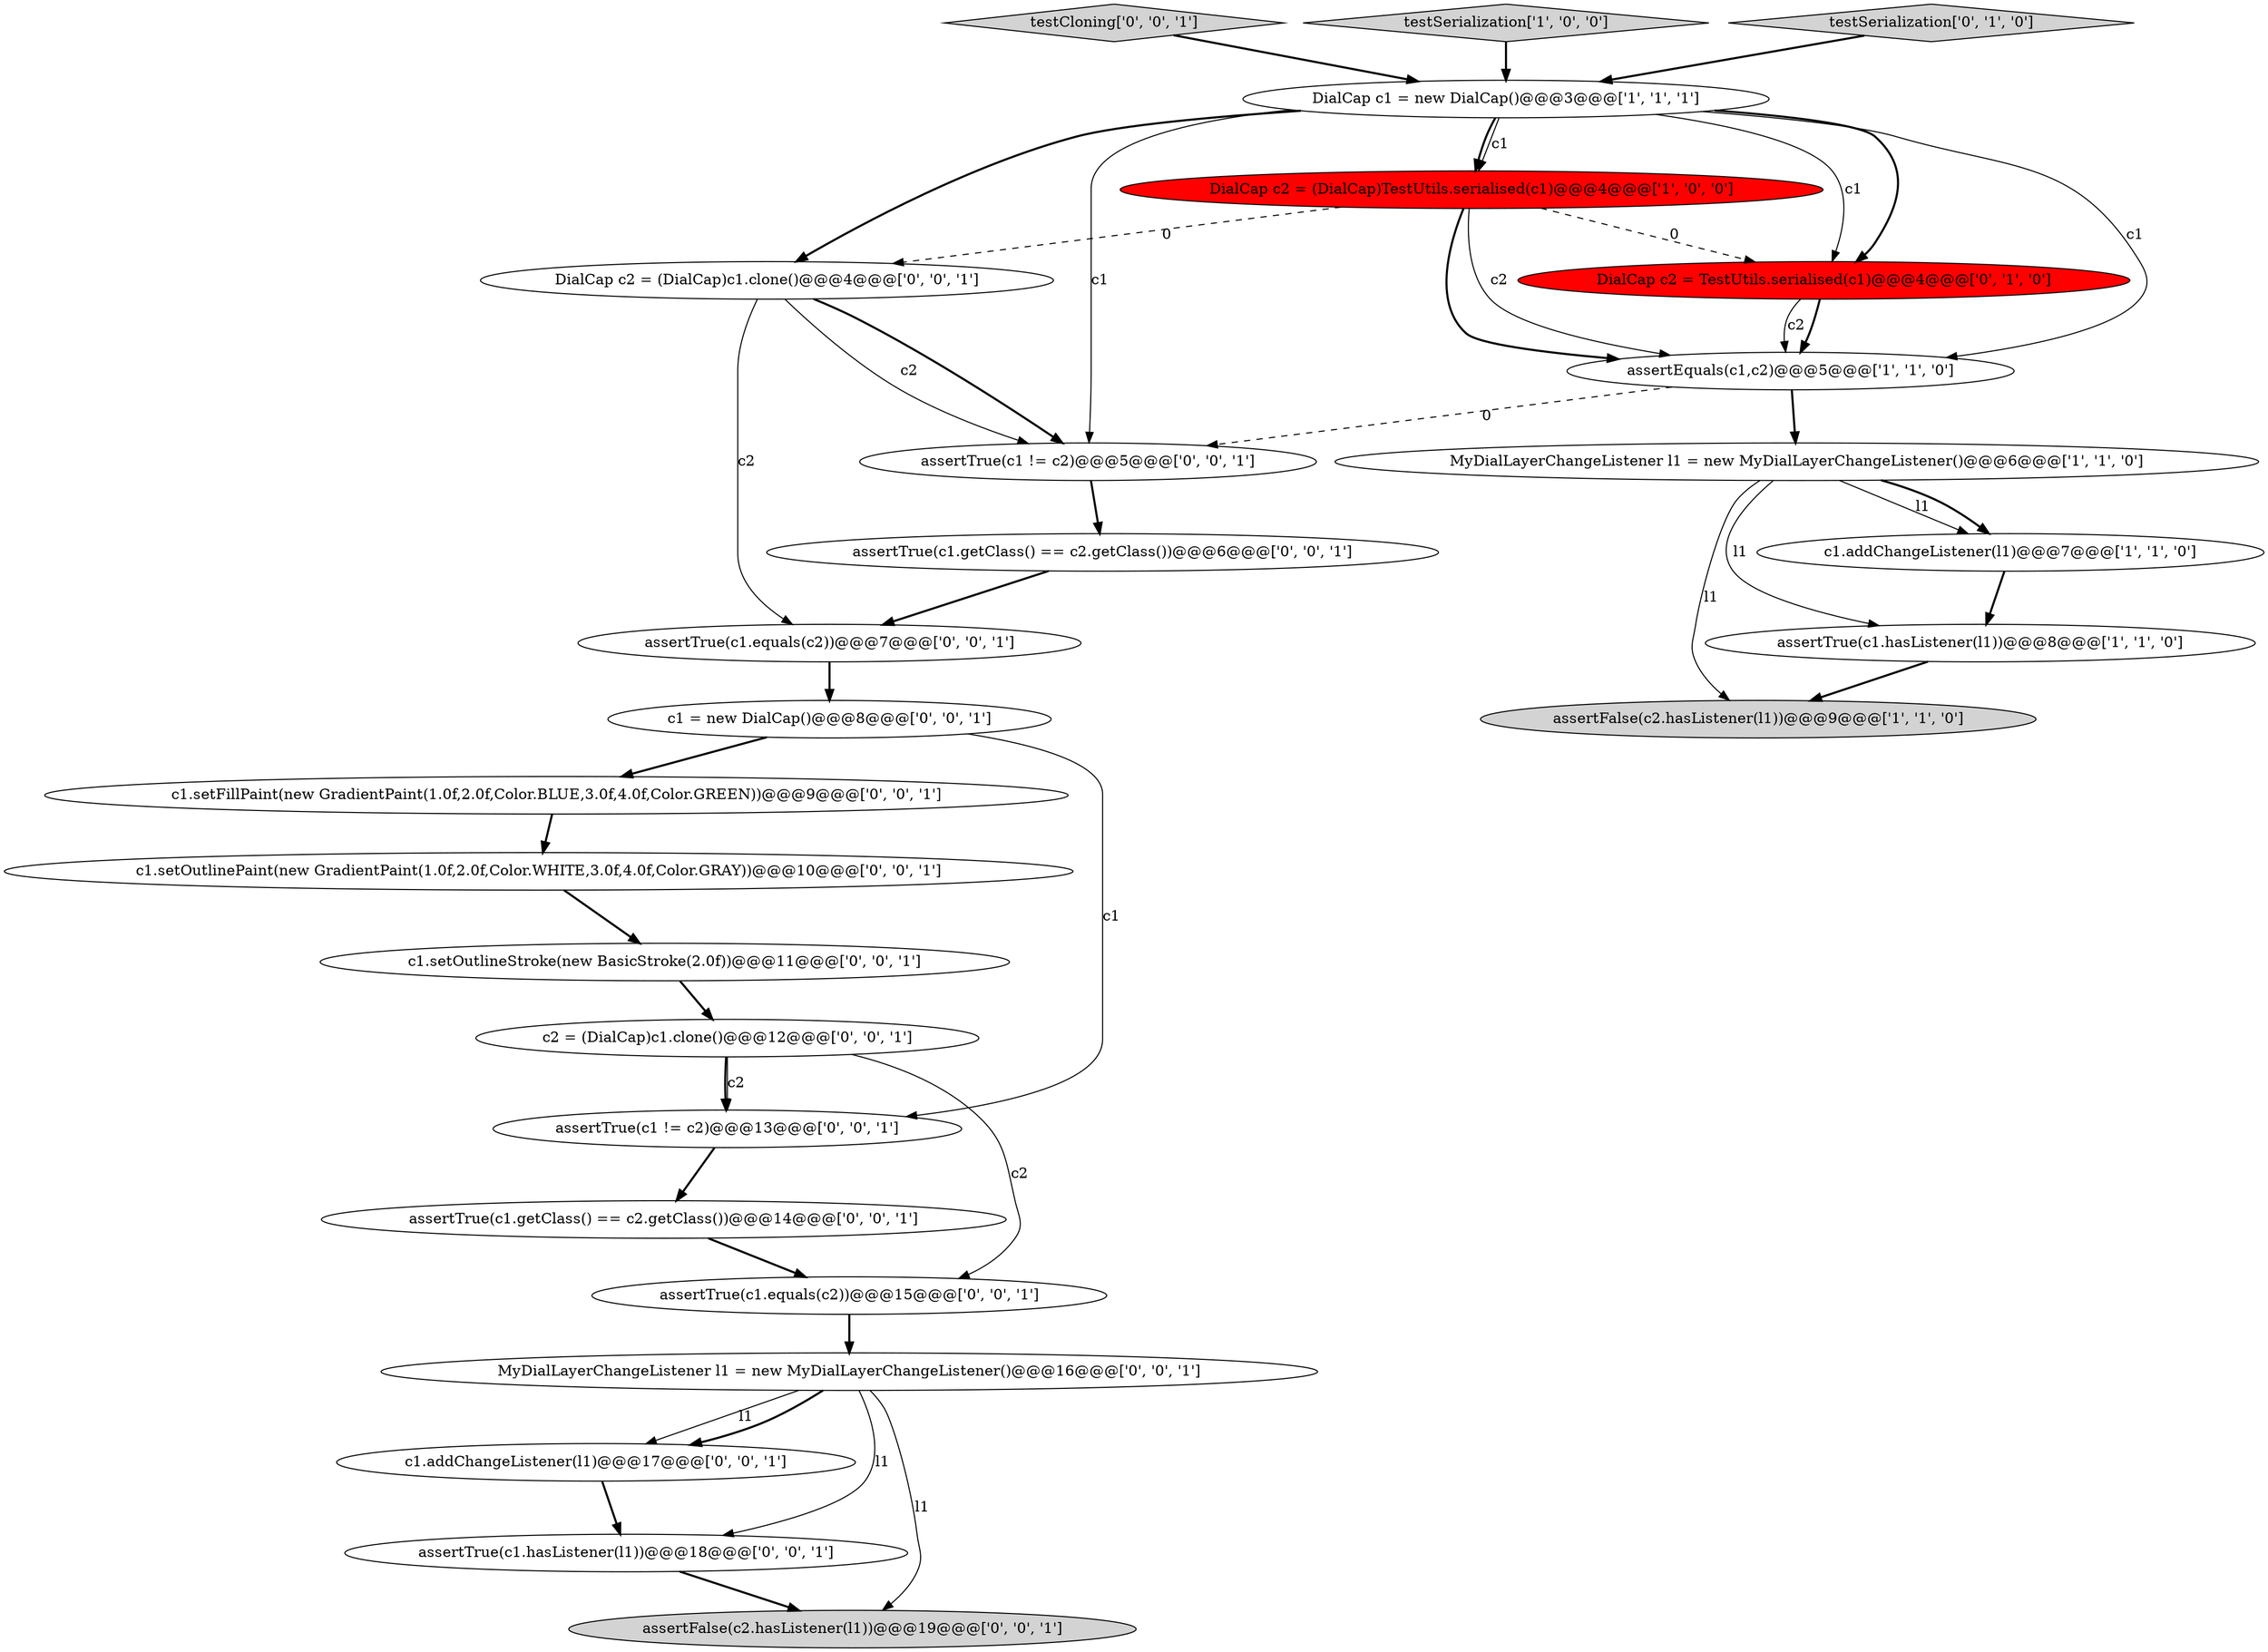digraph {
13 [style = filled, label = "DialCap c2 = (DialCap)c1.clone()@@@4@@@['0', '0', '1']", fillcolor = white, shape = ellipse image = "AAA0AAABBB3BBB"];
9 [style = filled, label = "DialCap c2 = TestUtils.serialised(c1)@@@4@@@['0', '1', '0']", fillcolor = red, shape = ellipse image = "AAA1AAABBB2BBB"];
18 [style = filled, label = "assertTrue(c1.equals(c2))@@@15@@@['0', '0', '1']", fillcolor = white, shape = ellipse image = "AAA0AAABBB3BBB"];
12 [style = filled, label = "c1.addChangeListener(l1)@@@17@@@['0', '0', '1']", fillcolor = white, shape = ellipse image = "AAA0AAABBB3BBB"];
25 [style = filled, label = "assertTrue(c1 != c2)@@@5@@@['0', '0', '1']", fillcolor = white, shape = ellipse image = "AAA0AAABBB3BBB"];
21 [style = filled, label = "assertTrue(c1.getClass() == c2.getClass())@@@14@@@['0', '0', '1']", fillcolor = white, shape = ellipse image = "AAA0AAABBB3BBB"];
24 [style = filled, label = "testCloning['0', '0', '1']", fillcolor = lightgray, shape = diamond image = "AAA0AAABBB3BBB"];
14 [style = filled, label = "c1 = new DialCap()@@@8@@@['0', '0', '1']", fillcolor = white, shape = ellipse image = "AAA0AAABBB3BBB"];
7 [style = filled, label = "assertEquals(c1,c2)@@@5@@@['1', '1', '0']", fillcolor = white, shape = ellipse image = "AAA0AAABBB1BBB"];
20 [style = filled, label = "assertTrue(c1.getClass() == c2.getClass())@@@6@@@['0', '0', '1']", fillcolor = white, shape = ellipse image = "AAA0AAABBB3BBB"];
11 [style = filled, label = "assertFalse(c2.hasListener(l1))@@@19@@@['0', '0', '1']", fillcolor = lightgray, shape = ellipse image = "AAA0AAABBB3BBB"];
3 [style = filled, label = "DialCap c1 = new DialCap()@@@3@@@['1', '1', '1']", fillcolor = white, shape = ellipse image = "AAA0AAABBB1BBB"];
16 [style = filled, label = "assertTrue(c1 != c2)@@@13@@@['0', '0', '1']", fillcolor = white, shape = ellipse image = "AAA0AAABBB3BBB"];
17 [style = filled, label = "c2 = (DialCap)c1.clone()@@@12@@@['0', '0', '1']", fillcolor = white, shape = ellipse image = "AAA0AAABBB3BBB"];
4 [style = filled, label = "DialCap c2 = (DialCap)TestUtils.serialised(c1)@@@4@@@['1', '0', '0']", fillcolor = red, shape = ellipse image = "AAA1AAABBB1BBB"];
23 [style = filled, label = "c1.setFillPaint(new GradientPaint(1.0f,2.0f,Color.BLUE,3.0f,4.0f,Color.GREEN))@@@9@@@['0', '0', '1']", fillcolor = white, shape = ellipse image = "AAA0AAABBB3BBB"];
19 [style = filled, label = "c1.setOutlinePaint(new GradientPaint(1.0f,2.0f,Color.WHITE,3.0f,4.0f,Color.GRAY))@@@10@@@['0', '0', '1']", fillcolor = white, shape = ellipse image = "AAA0AAABBB3BBB"];
22 [style = filled, label = "assertTrue(c1.hasListener(l1))@@@18@@@['0', '0', '1']", fillcolor = white, shape = ellipse image = "AAA0AAABBB3BBB"];
2 [style = filled, label = "assertTrue(c1.hasListener(l1))@@@8@@@['1', '1', '0']", fillcolor = white, shape = ellipse image = "AAA0AAABBB1BBB"];
5 [style = filled, label = "testSerialization['1', '0', '0']", fillcolor = lightgray, shape = diamond image = "AAA0AAABBB1BBB"];
15 [style = filled, label = "assertTrue(c1.equals(c2))@@@7@@@['0', '0', '1']", fillcolor = white, shape = ellipse image = "AAA0AAABBB3BBB"];
6 [style = filled, label = "assertFalse(c2.hasListener(l1))@@@9@@@['1', '1', '0']", fillcolor = lightgray, shape = ellipse image = "AAA0AAABBB1BBB"];
26 [style = filled, label = "c1.setOutlineStroke(new BasicStroke(2.0f))@@@11@@@['0', '0', '1']", fillcolor = white, shape = ellipse image = "AAA0AAABBB3BBB"];
1 [style = filled, label = "c1.addChangeListener(l1)@@@7@@@['1', '1', '0']", fillcolor = white, shape = ellipse image = "AAA0AAABBB1BBB"];
8 [style = filled, label = "testSerialization['0', '1', '0']", fillcolor = lightgray, shape = diamond image = "AAA0AAABBB2BBB"];
0 [style = filled, label = "MyDialLayerChangeListener l1 = new MyDialLayerChangeListener()@@@6@@@['1', '1', '0']", fillcolor = white, shape = ellipse image = "AAA0AAABBB1BBB"];
10 [style = filled, label = "MyDialLayerChangeListener l1 = new MyDialLayerChangeListener()@@@16@@@['0', '0', '1']", fillcolor = white, shape = ellipse image = "AAA0AAABBB3BBB"];
14->16 [style = solid, label="c1"];
5->3 [style = bold, label=""];
13->25 [style = bold, label=""];
15->14 [style = bold, label=""];
26->17 [style = bold, label=""];
2->6 [style = bold, label=""];
17->18 [style = solid, label="c2"];
17->16 [style = solid, label="c2"];
8->3 [style = bold, label=""];
0->2 [style = solid, label="l1"];
7->0 [style = bold, label=""];
10->11 [style = solid, label="l1"];
9->7 [style = bold, label=""];
3->4 [style = bold, label=""];
0->6 [style = solid, label="l1"];
21->18 [style = bold, label=""];
4->7 [style = bold, label=""];
9->7 [style = solid, label="c2"];
3->9 [style = bold, label=""];
10->22 [style = solid, label="l1"];
0->1 [style = solid, label="l1"];
3->9 [style = solid, label="c1"];
4->9 [style = dashed, label="0"];
10->12 [style = solid, label="l1"];
25->20 [style = bold, label=""];
14->23 [style = bold, label=""];
18->10 [style = bold, label=""];
13->15 [style = solid, label="c2"];
10->12 [style = bold, label=""];
4->7 [style = solid, label="c2"];
0->1 [style = bold, label=""];
23->19 [style = bold, label=""];
19->26 [style = bold, label=""];
3->7 [style = solid, label="c1"];
16->21 [style = bold, label=""];
3->4 [style = solid, label="c1"];
7->25 [style = dashed, label="0"];
3->13 [style = bold, label=""];
1->2 [style = bold, label=""];
4->13 [style = dashed, label="0"];
13->25 [style = solid, label="c2"];
20->15 [style = bold, label=""];
24->3 [style = bold, label=""];
22->11 [style = bold, label=""];
12->22 [style = bold, label=""];
17->16 [style = bold, label=""];
3->25 [style = solid, label="c1"];
}
